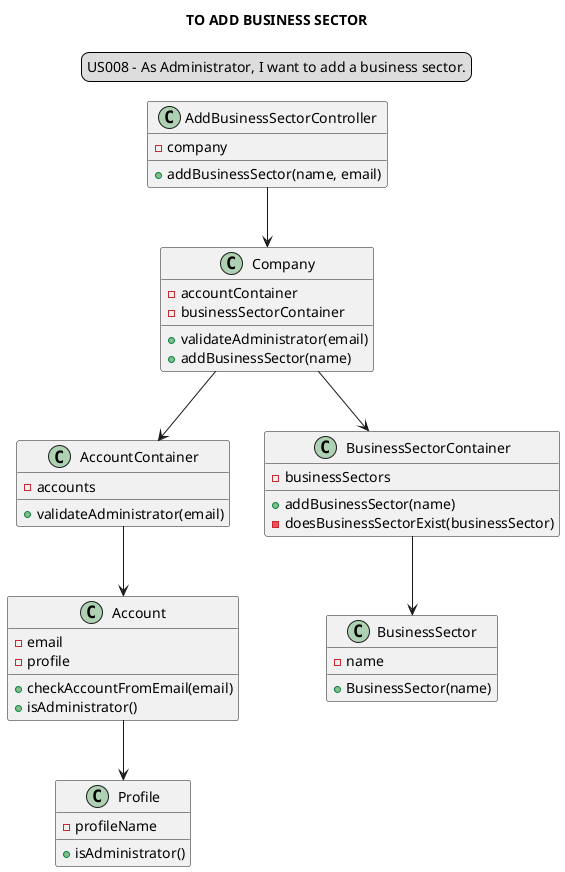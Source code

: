 @startuml
'https://plantuml.com/class-diagram
skinparam sequenceMessageAlign center
title TO ADD BUSINESS SECTOR
legend top
US008 - As Administrator, I want to add a business sector.
end legend
class AddBusinessSectorController {
-company
+addBusinessSector(name, email)
}


class Company {
-accountContainer
-businessSectorContainer
+validateAdministrator(email)
+addBusinessSector(name)
}

class AccountContainer {
-accounts
+validateAdministrator(email)
}

class Account {
-email
-profile
+checkAccountFromEmail(email)
+isAdministrator()
}

class Profile{
-profileName
+isAdministrator()
}

class BusinessSectorContainer {
-businessSectors
+addBusinessSector(name)
-doesBusinessSectorExist(businessSector)
}

class BusinessSector {
-name
+BusinessSector(name)
}

AddBusinessSectorController --> Company
Company --> AccountContainer
AccountContainer --> Account
Account --> Profile
Company --> BusinessSectorContainer
BusinessSectorContainer --> BusinessSector

@enduml